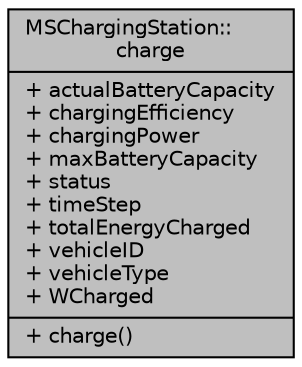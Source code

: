 digraph "MSChargingStation::charge"
{
  edge [fontname="Helvetica",fontsize="10",labelfontname="Helvetica",labelfontsize="10"];
  node [fontname="Helvetica",fontsize="10",shape=record];
  Node1 [label="{MSChargingStation::\lcharge\n|+ actualBatteryCapacity\l+ chargingEfficiency\l+ chargingPower\l+ maxBatteryCapacity\l+ status\l+ timeStep\l+ totalEnergyCharged\l+ vehicleID\l+ vehicleType\l+ WCharged\l|+ charge()\l}",height=0.2,width=0.4,color="black", fillcolor="grey75", style="filled", fontcolor="black"];
}

